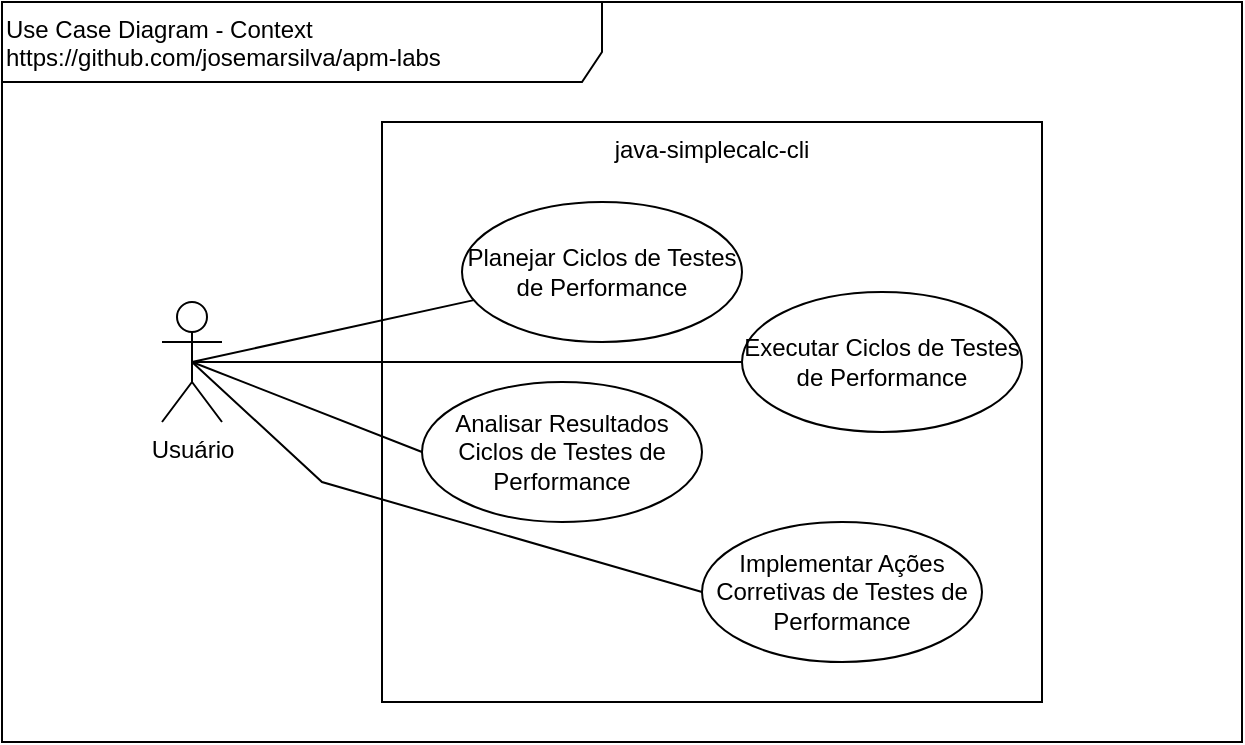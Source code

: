 <mxfile version="13.7.8" type="device"><diagram id="fMGpiNhVeqn0YMsLJxzh" name="Página-1"><mxGraphModel dx="1108" dy="534" grid="1" gridSize="10" guides="1" tooltips="1" connect="1" arrows="1" fold="1" page="1" pageScale="1" pageWidth="827" pageHeight="1169" math="0" shadow="0"><root><mxCell id="0"/><mxCell id="1" parent="0"/><mxCell id="6OetropUeBoLzL2Sj7KS-1" value="Use Case Diagram - Context&lt;br&gt;https://github.com/josemarsilva/apm-labs" style="shape=umlFrame;whiteSpace=wrap;html=1;width=300;height=40;verticalAlign=top;align=left;" parent="1" vertex="1"><mxGeometry x="10" y="10" width="620" height="370" as="geometry"/></mxCell><mxCell id="6OetropUeBoLzL2Sj7KS-2" value="&lt;div style=&quot;text-align: center&quot;&gt;&lt;span&gt;Usuário&lt;/span&gt;&lt;/div&gt;" style="shape=umlActor;verticalLabelPosition=bottom;labelBackgroundColor=#ffffff;verticalAlign=top;html=1;align=center;" parent="1" vertex="1"><mxGeometry x="90" y="160" width="30" height="60" as="geometry"/></mxCell><mxCell id="6OetropUeBoLzL2Sj7KS-3" value="&lt;div style=&quot;text-align: center&quot;&gt;&lt;span&gt;java-simplecalc-cli&lt;/span&gt;&lt;/div&gt;" style="rounded=0;whiteSpace=wrap;html=1;align=center;verticalAlign=top;" parent="1" vertex="1"><mxGeometry x="200" y="70" width="330" height="290" as="geometry"/></mxCell><mxCell id="6OetropUeBoLzL2Sj7KS-4" value="Planejar Ciclos de Testes de Performance" style="ellipse;whiteSpace=wrap;html=1;align=center;" parent="1" vertex="1"><mxGeometry x="240" y="110" width="140" height="70" as="geometry"/></mxCell><mxCell id="6OetropUeBoLzL2Sj7KS-5" style="rounded=0;orthogonalLoop=1;jettySize=auto;html=1;endArrow=none;endFill=0;exitX=0.5;exitY=0.5;exitDx=0;exitDy=0;exitPerimeter=0;" parent="1" source="6OetropUeBoLzL2Sj7KS-2" target="6OetropUeBoLzL2Sj7KS-4" edge="1"><mxGeometry relative="1" as="geometry"/></mxCell><mxCell id="JBpXZCoj4L8aK7i0VRth-1" value="Analisar Resultados Ciclos de Testes de Performance" style="ellipse;whiteSpace=wrap;html=1;align=center;" vertex="1" parent="1"><mxGeometry x="220" y="200" width="140" height="70" as="geometry"/></mxCell><mxCell id="JBpXZCoj4L8aK7i0VRth-2" value="Implementar Ações Corretivas de Testes de Performance" style="ellipse;whiteSpace=wrap;html=1;align=center;" vertex="1" parent="1"><mxGeometry x="360" y="270" width="140" height="70" as="geometry"/></mxCell><mxCell id="JBpXZCoj4L8aK7i0VRth-3" value="Executar Ciclos de Testes de Performance" style="ellipse;whiteSpace=wrap;html=1;align=center;" vertex="1" parent="1"><mxGeometry x="380" y="155" width="140" height="70" as="geometry"/></mxCell><mxCell id="JBpXZCoj4L8aK7i0VRth-5" style="rounded=0;orthogonalLoop=1;jettySize=auto;html=1;endArrow=none;endFill=0;entryX=0;entryY=0.5;entryDx=0;entryDy=0;exitX=0.5;exitY=0.5;exitDx=0;exitDy=0;exitPerimeter=0;" edge="1" parent="1" source="6OetropUeBoLzL2Sj7KS-2" target="JBpXZCoj4L8aK7i0VRth-1"><mxGeometry relative="1" as="geometry"><mxPoint x="130" y="167.558" as="sourcePoint"/><mxPoint x="263.439" y="145.836" as="targetPoint"/></mxGeometry></mxCell><mxCell id="JBpXZCoj4L8aK7i0VRth-6" style="rounded=0;orthogonalLoop=1;jettySize=auto;html=1;endArrow=none;endFill=0;entryX=0;entryY=0.5;entryDx=0;entryDy=0;exitX=0.5;exitY=0.5;exitDx=0;exitDy=0;exitPerimeter=0;" edge="1" parent="1" source="6OetropUeBoLzL2Sj7KS-2" target="JBpXZCoj4L8aK7i0VRth-3"><mxGeometry relative="1" as="geometry"><mxPoint x="115" y="170" as="sourcePoint"/><mxPoint x="230" y="215" as="targetPoint"/></mxGeometry></mxCell><mxCell id="JBpXZCoj4L8aK7i0VRth-7" style="rounded=0;orthogonalLoop=1;jettySize=auto;html=1;endArrow=none;endFill=0;entryX=0;entryY=0.5;entryDx=0;entryDy=0;exitX=0.5;exitY=0.5;exitDx=0;exitDy=0;exitPerimeter=0;" edge="1" parent="1" source="6OetropUeBoLzL2Sj7KS-2" target="JBpXZCoj4L8aK7i0VRth-2"><mxGeometry relative="1" as="geometry"><mxPoint x="115" y="200" as="sourcePoint"/><mxPoint x="230" y="245" as="targetPoint"/><Array as="points"><mxPoint x="170" y="250"/></Array></mxGeometry></mxCell></root></mxGraphModel></diagram></mxfile>